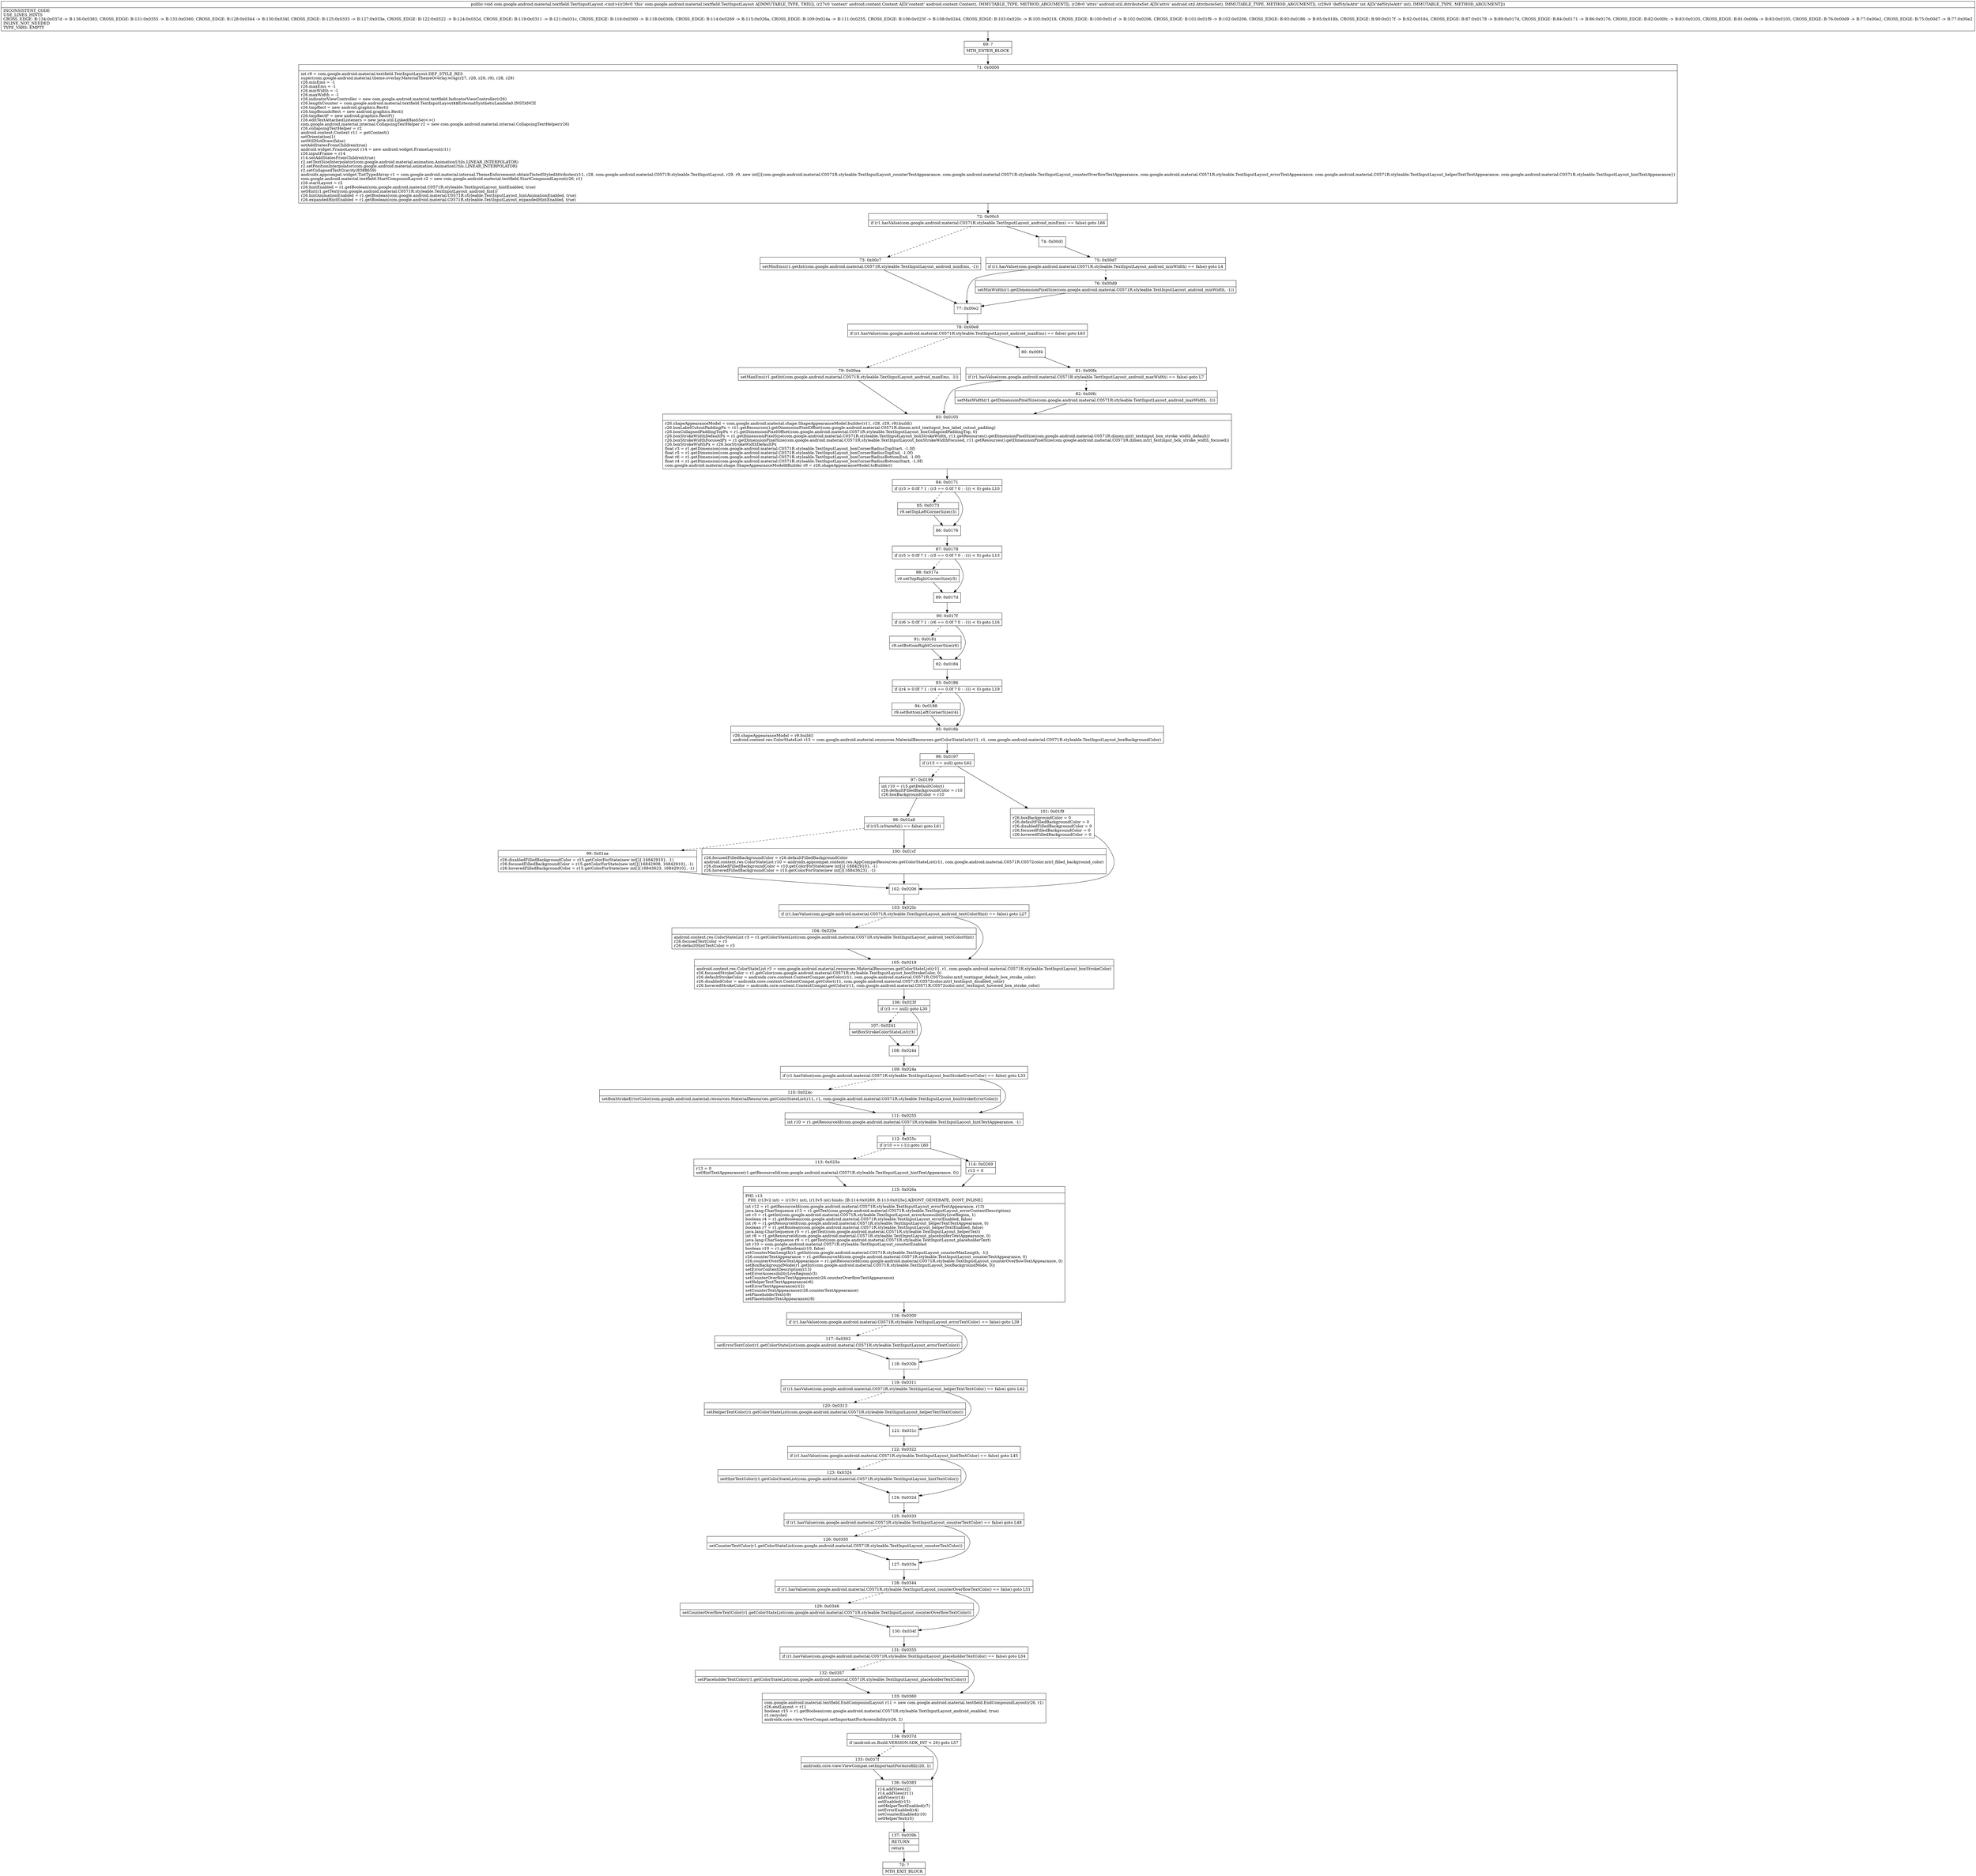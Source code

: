 digraph "CFG forcom.google.android.material.textfield.TextInputLayout.\<init\>(Landroid\/content\/Context;Landroid\/util\/AttributeSet;I)V" {
Node_69 [shape=record,label="{69\:\ ?|MTH_ENTER_BLOCK\l}"];
Node_71 [shape=record,label="{71\:\ 0x0000|int r9 = com.google.android.material.textfield.TextInputLayout.DEF_STYLE_RES\lsuper(com.google.android.material.theme.overlay.MaterialThemeOverlay.wrap(r27, r28, r29, r9), r28, r29)\lr26.minEms = \-1\lr26.maxEms = \-1\lr26.minWidth = \-1\lr26.maxWidth = \-1\lr26.indicatorViewController = new com.google.android.material.textfield.IndicatorViewController(r26)\lr26.lengthCounter = com.google.android.material.textfield.TextInputLayout$$ExternalSyntheticLambda0.INSTANCE\lr26.tmpRect = new android.graphics.Rect()\lr26.tmpBoundsRect = new android.graphics.Rect()\lr26.tmpRectF = new android.graphics.RectF()\lr26.editTextAttachedListeners = new java.util.LinkedHashSet\<\>()\lcom.google.android.material.internal.CollapsingTextHelper r2 = new com.google.android.material.internal.CollapsingTextHelper(r26)\lr26.collapsingTextHelper = r2\landroid.content.Context r11 = getContext()\lsetOrientation(1)\lsetWillNotDraw(false)\lsetAddStatesFromChildren(true)\landroid.widget.FrameLayout r14 = new android.widget.FrameLayout(r11)\lr26.inputFrame = r14\lr14.setAddStatesFromChildren(true)\lr2.setTextSizeInterpolator(com.google.android.material.animation.AnimationUtils.LINEAR_INTERPOLATOR)\lr2.setPositionInterpolator(com.google.android.material.animation.AnimationUtils.LINEAR_INTERPOLATOR)\lr2.setCollapsedTextGravity(8388659)\landroidx.appcompat.widget.TintTypedArray r1 = com.google.android.material.internal.ThemeEnforcement.obtainTintedStyledAttributes(r11, r28, com.google.android.material.C0571R.styleable.TextInputLayout, r29, r9, new int[]\{com.google.android.material.C0571R.styleable.TextInputLayout_counterTextAppearance, com.google.android.material.C0571R.styleable.TextInputLayout_counterOverflowTextAppearance, com.google.android.material.C0571R.styleable.TextInputLayout_errorTextAppearance, com.google.android.material.C0571R.styleable.TextInputLayout_helperTextTextAppearance, com.google.android.material.C0571R.styleable.TextInputLayout_hintTextAppearance\})\lcom.google.android.material.textfield.StartCompoundLayout r2 = new com.google.android.material.textfield.StartCompoundLayout(r26, r1)\lr26.startLayout = r2\lr26.hintEnabled = r1.getBoolean(com.google.android.material.C0571R.styleable.TextInputLayout_hintEnabled, true)\lsetHint(r1.getText(com.google.android.material.C0571R.styleable.TextInputLayout_android_hint))\lr26.hintAnimationEnabled = r1.getBoolean(com.google.android.material.C0571R.styleable.TextInputLayout_hintAnimationEnabled, true)\lr26.expandedHintEnabled = r1.getBoolean(com.google.android.material.C0571R.styleable.TextInputLayout_expandedHintEnabled, true)\l}"];
Node_72 [shape=record,label="{72\:\ 0x00c5|if (r1.hasValue(com.google.android.material.C0571R.styleable.TextInputLayout_android_minEms) == false) goto L66\l}"];
Node_73 [shape=record,label="{73\:\ 0x00c7|setMinEms(r1.getInt(com.google.android.material.C0571R.styleable.TextInputLayout_android_minEms, \-1))\l}"];
Node_77 [shape=record,label="{77\:\ 0x00e2}"];
Node_78 [shape=record,label="{78\:\ 0x00e8|if (r1.hasValue(com.google.android.material.C0571R.styleable.TextInputLayout_android_maxEms) == false) goto L63\l}"];
Node_79 [shape=record,label="{79\:\ 0x00ea|setMaxEms(r1.getInt(com.google.android.material.C0571R.styleable.TextInputLayout_android_maxEms, \-1))\l}"];
Node_83 [shape=record,label="{83\:\ 0x0105|r26.shapeAppearanceModel = com.google.android.material.shape.ShapeAppearanceModel.builder(r11, r28, r29, r9).build()\lr26.boxLabelCutoutPaddingPx = r11.getResources().getDimensionPixelOffset(com.google.android.material.C0571R.dimen.mtrl_textinput_box_label_cutout_padding)\lr26.boxCollapsedPaddingTopPx = r1.getDimensionPixelOffset(com.google.android.material.C0571R.styleable.TextInputLayout_boxCollapsedPaddingTop, 0)\lr26.boxStrokeWidthDefaultPx = r1.getDimensionPixelSize(com.google.android.material.C0571R.styleable.TextInputLayout_boxStrokeWidth, r11.getResources().getDimensionPixelSize(com.google.android.material.C0571R.dimen.mtrl_textinput_box_stroke_width_default))\lr26.boxStrokeWidthFocusedPx = r1.getDimensionPixelSize(com.google.android.material.C0571R.styleable.TextInputLayout_boxStrokeWidthFocused, r11.getResources().getDimensionPixelSize(com.google.android.material.C0571R.dimen.mtrl_textinput_box_stroke_width_focused))\lr26.boxStrokeWidthPx = r26.boxStrokeWidthDefaultPx\lfloat r3 = r1.getDimension(com.google.android.material.C0571R.styleable.TextInputLayout_boxCornerRadiusTopStart, \-1.0f)\lfloat r5 = r1.getDimension(com.google.android.material.C0571R.styleable.TextInputLayout_boxCornerRadiusTopEnd, \-1.0f)\lfloat r6 = r1.getDimension(com.google.android.material.C0571R.styleable.TextInputLayout_boxCornerRadiusBottomEnd, \-1.0f)\lfloat r4 = r1.getDimension(com.google.android.material.C0571R.styleable.TextInputLayout_boxCornerRadiusBottomStart, \-1.0f)\lcom.google.android.material.shape.ShapeAppearanceModel$Builder r9 = r26.shapeAppearanceModel.toBuilder()\l}"];
Node_84 [shape=record,label="{84\:\ 0x0171|if ((r3 \> 0.0f ? 1 : (r3 == 0.0f ? 0 : \-1)) \< 0) goto L10\l}"];
Node_85 [shape=record,label="{85\:\ 0x0173|r9.setTopLeftCornerSize(r3)\l}"];
Node_86 [shape=record,label="{86\:\ 0x0176}"];
Node_87 [shape=record,label="{87\:\ 0x0178|if ((r5 \> 0.0f ? 1 : (r5 == 0.0f ? 0 : \-1)) \< 0) goto L13\l}"];
Node_88 [shape=record,label="{88\:\ 0x017a|r9.setTopRightCornerSize(r5)\l}"];
Node_89 [shape=record,label="{89\:\ 0x017d}"];
Node_90 [shape=record,label="{90\:\ 0x017f|if ((r6 \> 0.0f ? 1 : (r6 == 0.0f ? 0 : \-1)) \< 0) goto L16\l}"];
Node_91 [shape=record,label="{91\:\ 0x0181|r9.setBottomRightCornerSize(r6)\l}"];
Node_92 [shape=record,label="{92\:\ 0x0184}"];
Node_93 [shape=record,label="{93\:\ 0x0186|if ((r4 \> 0.0f ? 1 : (r4 == 0.0f ? 0 : \-1)) \< 0) goto L19\l}"];
Node_94 [shape=record,label="{94\:\ 0x0188|r9.setBottomLeftCornerSize(r4)\l}"];
Node_95 [shape=record,label="{95\:\ 0x018b|r26.shapeAppearanceModel = r9.build()\landroid.content.res.ColorStateList r15 = com.google.android.material.resources.MaterialResources.getColorStateList(r11, r1, com.google.android.material.C0571R.styleable.TextInputLayout_boxBackgroundColor)\l}"];
Node_96 [shape=record,label="{96\:\ 0x0197|if (r15 == null) goto L62\l}"];
Node_97 [shape=record,label="{97\:\ 0x0199|int r10 = r15.getDefaultColor()\lr26.defaultFilledBackgroundColor = r10\lr26.boxBackgroundColor = r10\l}"];
Node_98 [shape=record,label="{98\:\ 0x01a8|if (r15.isStateful() == false) goto L61\l}"];
Node_99 [shape=record,label="{99\:\ 0x01aa|r26.disabledFilledBackgroundColor = r15.getColorForState(new int[]\{\-16842910\}, \-1)\lr26.focusedFilledBackgroundColor = r15.getColorForState(new int[]\{16842908, 16842910\}, \-1)\lr26.hoveredFilledBackgroundColor = r15.getColorForState(new int[]\{16843623, 16842910\}, \-1)\l}"];
Node_102 [shape=record,label="{102\:\ 0x0206}"];
Node_103 [shape=record,label="{103\:\ 0x020c|if (r1.hasValue(com.google.android.material.C0571R.styleable.TextInputLayout_android_textColorHint) == false) goto L27\l}"];
Node_104 [shape=record,label="{104\:\ 0x020e|android.content.res.ColorStateList r3 = r1.getColorStateList(com.google.android.material.C0571R.styleable.TextInputLayout_android_textColorHint)\lr26.focusedTextColor = r3\lr26.defaultHintTextColor = r3\l}"];
Node_105 [shape=record,label="{105\:\ 0x0218|android.content.res.ColorStateList r3 = com.google.android.material.resources.MaterialResources.getColorStateList(r11, r1, com.google.android.material.C0571R.styleable.TextInputLayout_boxStrokeColor)\lr26.focusedStrokeColor = r1.getColor(com.google.android.material.C0571R.styleable.TextInputLayout_boxStrokeColor, 0)\lr26.defaultStrokeColor = androidx.core.content.ContextCompat.getColor(r11, com.google.android.material.C0571R.C0572color.mtrl_textinput_default_box_stroke_color)\lr26.disabledColor = androidx.core.content.ContextCompat.getColor(r11, com.google.android.material.C0571R.C0572color.mtrl_textinput_disabled_color)\lr26.hoveredStrokeColor = androidx.core.content.ContextCompat.getColor(r11, com.google.android.material.C0571R.C0572color.mtrl_textinput_hovered_box_stroke_color)\l}"];
Node_106 [shape=record,label="{106\:\ 0x023f|if (r3 == null) goto L30\l}"];
Node_107 [shape=record,label="{107\:\ 0x0241|setBoxStrokeColorStateList(r3)\l}"];
Node_108 [shape=record,label="{108\:\ 0x0244}"];
Node_109 [shape=record,label="{109\:\ 0x024a|if (r1.hasValue(com.google.android.material.C0571R.styleable.TextInputLayout_boxStrokeErrorColor) == false) goto L33\l}"];
Node_110 [shape=record,label="{110\:\ 0x024c|setBoxStrokeErrorColor(com.google.android.material.resources.MaterialResources.getColorStateList(r11, r1, com.google.android.material.C0571R.styleable.TextInputLayout_boxStrokeErrorColor))\l}"];
Node_111 [shape=record,label="{111\:\ 0x0255|int r10 = r1.getResourceId(com.google.android.material.C0571R.styleable.TextInputLayout_hintTextAppearance, \-1)\l}"];
Node_112 [shape=record,label="{112\:\ 0x025c|if (r10 == (\-1)) goto L60\l}"];
Node_113 [shape=record,label="{113\:\ 0x025e|r13 = 0\lsetHintTextAppearance(r1.getResourceId(com.google.android.material.C0571R.styleable.TextInputLayout_hintTextAppearance, 0))\l}"];
Node_115 [shape=record,label="{115\:\ 0x026a|PHI: r13 \l  PHI: (r13v2 int) = (r13v1 int), (r13v5 int) binds: [B:114:0x0269, B:113:0x025e] A[DONT_GENERATE, DONT_INLINE]\l|int r12 = r1.getResourceId(com.google.android.material.C0571R.styleable.TextInputLayout_errorTextAppearance, r13)\ljava.lang.CharSequence r13 = r1.getText(com.google.android.material.C0571R.styleable.TextInputLayout_errorContentDescription)\lint r3 = r1.getInt(com.google.android.material.C0571R.styleable.TextInputLayout_errorAccessibilityLiveRegion, 1)\lboolean r4 = r1.getBoolean(com.google.android.material.C0571R.styleable.TextInputLayout_errorEnabled, false)\lint r6 = r1.getResourceId(com.google.android.material.C0571R.styleable.TextInputLayout_helperTextTextAppearance, 0)\lboolean r7 = r1.getBoolean(com.google.android.material.C0571R.styleable.TextInputLayout_helperTextEnabled, false)\ljava.lang.CharSequence r5 = r1.getText(com.google.android.material.C0571R.styleable.TextInputLayout_helperText)\lint r8 = r1.getResourceId(com.google.android.material.C0571R.styleable.TextInputLayout_placeholderTextAppearance, 0)\ljava.lang.CharSequence r9 = r1.getText(com.google.android.material.C0571R.styleable.TextInputLayout_placeholderText)\lint r10 = com.google.android.material.C0571R.styleable.TextInputLayout_counterEnabled\lboolean r10 = r1.getBoolean(r10, false)\lsetCounterMaxLength(r1.getInt(com.google.android.material.C0571R.styleable.TextInputLayout_counterMaxLength, \-1))\lr26.counterTextAppearance = r1.getResourceId(com.google.android.material.C0571R.styleable.TextInputLayout_counterTextAppearance, 0)\lr26.counterOverflowTextAppearance = r1.getResourceId(com.google.android.material.C0571R.styleable.TextInputLayout_counterOverflowTextAppearance, 0)\lsetBoxBackgroundMode(r1.getInt(com.google.android.material.C0571R.styleable.TextInputLayout_boxBackgroundMode, 0))\lsetErrorContentDescription(r13)\lsetErrorAccessibilityLiveRegion(r3)\lsetCounterOverflowTextAppearance(r26.counterOverflowTextAppearance)\lsetHelperTextTextAppearance(r6)\lsetErrorTextAppearance(r12)\lsetCounterTextAppearance(r26.counterTextAppearance)\lsetPlaceholderText(r9)\lsetPlaceholderTextAppearance(r8)\l}"];
Node_116 [shape=record,label="{116\:\ 0x0300|if (r1.hasValue(com.google.android.material.C0571R.styleable.TextInputLayout_errorTextColor) == false) goto L39\l}"];
Node_117 [shape=record,label="{117\:\ 0x0302|setErrorTextColor(r1.getColorStateList(com.google.android.material.C0571R.styleable.TextInputLayout_errorTextColor))\l}"];
Node_118 [shape=record,label="{118\:\ 0x030b}"];
Node_119 [shape=record,label="{119\:\ 0x0311|if (r1.hasValue(com.google.android.material.C0571R.styleable.TextInputLayout_helperTextTextColor) == false) goto L42\l}"];
Node_120 [shape=record,label="{120\:\ 0x0313|setHelperTextColor(r1.getColorStateList(com.google.android.material.C0571R.styleable.TextInputLayout_helperTextTextColor))\l}"];
Node_121 [shape=record,label="{121\:\ 0x031c}"];
Node_122 [shape=record,label="{122\:\ 0x0322|if (r1.hasValue(com.google.android.material.C0571R.styleable.TextInputLayout_hintTextColor) == false) goto L45\l}"];
Node_123 [shape=record,label="{123\:\ 0x0324|setHintTextColor(r1.getColorStateList(com.google.android.material.C0571R.styleable.TextInputLayout_hintTextColor))\l}"];
Node_124 [shape=record,label="{124\:\ 0x032d}"];
Node_125 [shape=record,label="{125\:\ 0x0333|if (r1.hasValue(com.google.android.material.C0571R.styleable.TextInputLayout_counterTextColor) == false) goto L48\l}"];
Node_126 [shape=record,label="{126\:\ 0x0335|setCounterTextColor(r1.getColorStateList(com.google.android.material.C0571R.styleable.TextInputLayout_counterTextColor))\l}"];
Node_127 [shape=record,label="{127\:\ 0x033e}"];
Node_128 [shape=record,label="{128\:\ 0x0344|if (r1.hasValue(com.google.android.material.C0571R.styleable.TextInputLayout_counterOverflowTextColor) == false) goto L51\l}"];
Node_129 [shape=record,label="{129\:\ 0x0346|setCounterOverflowTextColor(r1.getColorStateList(com.google.android.material.C0571R.styleable.TextInputLayout_counterOverflowTextColor))\l}"];
Node_130 [shape=record,label="{130\:\ 0x034f}"];
Node_131 [shape=record,label="{131\:\ 0x0355|if (r1.hasValue(com.google.android.material.C0571R.styleable.TextInputLayout_placeholderTextColor) == false) goto L54\l}"];
Node_132 [shape=record,label="{132\:\ 0x0357|setPlaceholderTextColor(r1.getColorStateList(com.google.android.material.C0571R.styleable.TextInputLayout_placeholderTextColor))\l}"];
Node_133 [shape=record,label="{133\:\ 0x0360|com.google.android.material.textfield.EndCompoundLayout r11 = new com.google.android.material.textfield.EndCompoundLayout(r26, r1)\lr26.endLayout = r11\lboolean r15 = r1.getBoolean(com.google.android.material.C0571R.styleable.TextInputLayout_android_enabled, true)\lr1.recycle()\landroidx.core.view.ViewCompat.setImportantForAccessibility(r26, 2)\l}"];
Node_134 [shape=record,label="{134\:\ 0x037d|if (android.os.Build.VERSION.SDK_INT \< 26) goto L57\l}"];
Node_135 [shape=record,label="{135\:\ 0x037f|androidx.core.view.ViewCompat.setImportantForAutofill(r26, 1)\l}"];
Node_136 [shape=record,label="{136\:\ 0x0383|r14.addView(r2)\lr14.addView(r11)\laddView(r14)\lsetEnabled(r15)\lsetHelperTextEnabled(r7)\lsetErrorEnabled(r4)\lsetCounterEnabled(r10)\lsetHelperText(r5)\l}"];
Node_137 [shape=record,label="{137\:\ 0x039b|RETURN\l|return\l}"];
Node_70 [shape=record,label="{70\:\ ?|MTH_EXIT_BLOCK\l}"];
Node_114 [shape=record,label="{114\:\ 0x0269|r13 = 0\l}"];
Node_100 [shape=record,label="{100\:\ 0x01cf|r26.focusedFilledBackgroundColor = r26.defaultFilledBackgroundColor\landroid.content.res.ColorStateList r10 = androidx.appcompat.content.res.AppCompatResources.getColorStateList(r11, com.google.android.material.C0571R.C0572color.mtrl_filled_background_color)\lr26.disabledFilledBackgroundColor = r10.getColorForState(new int[]\{\-16842910\}, \-1)\lr26.hoveredFilledBackgroundColor = r10.getColorForState(new int[]\{16843623\}, \-1)\l}"];
Node_101 [shape=record,label="{101\:\ 0x01f9|r26.boxBackgroundColor = 0\lr26.defaultFilledBackgroundColor = 0\lr26.disabledFilledBackgroundColor = 0\lr26.focusedFilledBackgroundColor = 0\lr26.hoveredFilledBackgroundColor = 0\l}"];
Node_80 [shape=record,label="{80\:\ 0x00f4}"];
Node_81 [shape=record,label="{81\:\ 0x00fa|if (r1.hasValue(com.google.android.material.C0571R.styleable.TextInputLayout_android_maxWidth) == false) goto L7\l}"];
Node_82 [shape=record,label="{82\:\ 0x00fc|setMaxWidth(r1.getDimensionPixelSize(com.google.android.material.C0571R.styleable.TextInputLayout_android_maxWidth, \-1))\l}"];
Node_74 [shape=record,label="{74\:\ 0x00d1}"];
Node_75 [shape=record,label="{75\:\ 0x00d7|if (r1.hasValue(com.google.android.material.C0571R.styleable.TextInputLayout_android_minWidth) == false) goto L4\l}"];
Node_76 [shape=record,label="{76\:\ 0x00d9|setMinWidth(r1.getDimensionPixelSize(com.google.android.material.C0571R.styleable.TextInputLayout_android_minWidth, \-1))\l}"];
MethodNode[shape=record,label="{public void com.google.android.material.textfield.TextInputLayout.\<init\>((r26v0 'this' com.google.android.material.textfield.TextInputLayout A[IMMUTABLE_TYPE, THIS]), (r27v0 'context' android.content.Context A[D('context' android.content.Context), IMMUTABLE_TYPE, METHOD_ARGUMENT]), (r28v0 'attrs' android.util.AttributeSet A[D('attrs' android.util.AttributeSet), IMMUTABLE_TYPE, METHOD_ARGUMENT]), (r29v0 'defStyleAttr' int A[D('defStyleAttr' int), IMMUTABLE_TYPE, METHOD_ARGUMENT]))  | INCONSISTENT_CODE\lUSE_LINES_HINTS\lCROSS_EDGE: B:134:0x037d \-\> B:136:0x0383, CROSS_EDGE: B:131:0x0355 \-\> B:133:0x0360, CROSS_EDGE: B:128:0x0344 \-\> B:130:0x034f, CROSS_EDGE: B:125:0x0333 \-\> B:127:0x033e, CROSS_EDGE: B:122:0x0322 \-\> B:124:0x032d, CROSS_EDGE: B:119:0x0311 \-\> B:121:0x031c, CROSS_EDGE: B:116:0x0300 \-\> B:118:0x030b, CROSS_EDGE: B:114:0x0269 \-\> B:115:0x026a, CROSS_EDGE: B:109:0x024a \-\> B:111:0x0255, CROSS_EDGE: B:106:0x023f \-\> B:108:0x0244, CROSS_EDGE: B:103:0x020c \-\> B:105:0x0218, CROSS_EDGE: B:100:0x01cf \-\> B:102:0x0206, CROSS_EDGE: B:101:0x01f9 \-\> B:102:0x0206, CROSS_EDGE: B:93:0x0186 \-\> B:95:0x018b, CROSS_EDGE: B:90:0x017f \-\> B:92:0x0184, CROSS_EDGE: B:87:0x0178 \-\> B:89:0x017d, CROSS_EDGE: B:84:0x0171 \-\> B:86:0x0176, CROSS_EDGE: B:82:0x00fc \-\> B:83:0x0105, CROSS_EDGE: B:81:0x00fa \-\> B:83:0x0105, CROSS_EDGE: B:76:0x00d9 \-\> B:77:0x00e2, CROSS_EDGE: B:75:0x00d7 \-\> B:77:0x00e2\lINLINE_NOT_NEEDED\lTYPE_VARS: EMPTY\l}"];
MethodNode -> Node_69;Node_69 -> Node_71;
Node_71 -> Node_72;
Node_72 -> Node_73[style=dashed];
Node_72 -> Node_74;
Node_73 -> Node_77;
Node_77 -> Node_78;
Node_78 -> Node_79[style=dashed];
Node_78 -> Node_80;
Node_79 -> Node_83;
Node_83 -> Node_84;
Node_84 -> Node_85[style=dashed];
Node_84 -> Node_86;
Node_85 -> Node_86;
Node_86 -> Node_87;
Node_87 -> Node_88[style=dashed];
Node_87 -> Node_89;
Node_88 -> Node_89;
Node_89 -> Node_90;
Node_90 -> Node_91[style=dashed];
Node_90 -> Node_92;
Node_91 -> Node_92;
Node_92 -> Node_93;
Node_93 -> Node_94[style=dashed];
Node_93 -> Node_95;
Node_94 -> Node_95;
Node_95 -> Node_96;
Node_96 -> Node_97[style=dashed];
Node_96 -> Node_101;
Node_97 -> Node_98;
Node_98 -> Node_99[style=dashed];
Node_98 -> Node_100;
Node_99 -> Node_102;
Node_102 -> Node_103;
Node_103 -> Node_104[style=dashed];
Node_103 -> Node_105;
Node_104 -> Node_105;
Node_105 -> Node_106;
Node_106 -> Node_107[style=dashed];
Node_106 -> Node_108;
Node_107 -> Node_108;
Node_108 -> Node_109;
Node_109 -> Node_110[style=dashed];
Node_109 -> Node_111;
Node_110 -> Node_111;
Node_111 -> Node_112;
Node_112 -> Node_113[style=dashed];
Node_112 -> Node_114;
Node_113 -> Node_115;
Node_115 -> Node_116;
Node_116 -> Node_117[style=dashed];
Node_116 -> Node_118;
Node_117 -> Node_118;
Node_118 -> Node_119;
Node_119 -> Node_120[style=dashed];
Node_119 -> Node_121;
Node_120 -> Node_121;
Node_121 -> Node_122;
Node_122 -> Node_123[style=dashed];
Node_122 -> Node_124;
Node_123 -> Node_124;
Node_124 -> Node_125;
Node_125 -> Node_126[style=dashed];
Node_125 -> Node_127;
Node_126 -> Node_127;
Node_127 -> Node_128;
Node_128 -> Node_129[style=dashed];
Node_128 -> Node_130;
Node_129 -> Node_130;
Node_130 -> Node_131;
Node_131 -> Node_132[style=dashed];
Node_131 -> Node_133;
Node_132 -> Node_133;
Node_133 -> Node_134;
Node_134 -> Node_135[style=dashed];
Node_134 -> Node_136;
Node_135 -> Node_136;
Node_136 -> Node_137;
Node_137 -> Node_70;
Node_114 -> Node_115;
Node_100 -> Node_102;
Node_101 -> Node_102;
Node_80 -> Node_81;
Node_81 -> Node_82[style=dashed];
Node_81 -> Node_83;
Node_82 -> Node_83;
Node_74 -> Node_75;
Node_75 -> Node_76[style=dashed];
Node_75 -> Node_77;
Node_76 -> Node_77;
}

